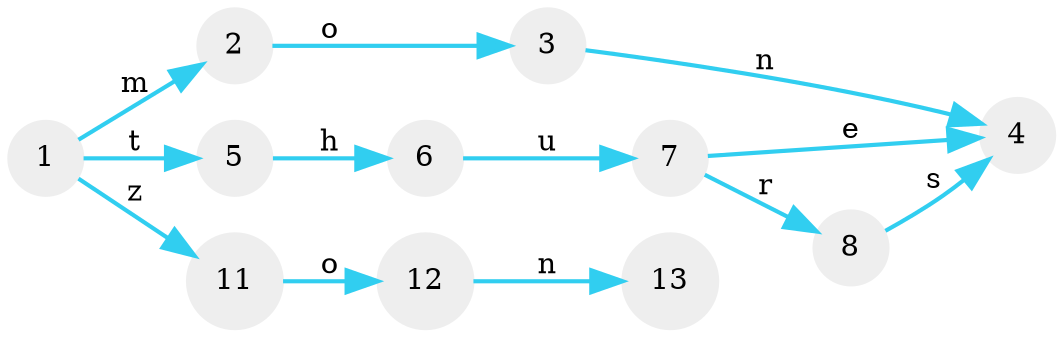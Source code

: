 digraph FST {
    rankdir=LR;
    node [shape=circle];
    node [style=filled];
    node [fillcolor="#EEEEEE"];
    node [color="#EEEEEE"];
    edge [color="#31CEF0"];
    edge [style="bold"];
    edge [arrowsize=1.5];
    1 -> 2 [label="m"];
    2 -> 3 [label="o"];
    3 -> 4 [label="n"];
    1 -> 5 [label="t"];
    5 -> 6 [label="h"];
    6 -> 7 [label="u"];
    7 -> 8 [label="r"];
    8 -> 4 [label="s"];
    7 -> 4 [label="e"];
    1 -> 11 [label="z"];
    11 -> 12 [label="o"];
    12 -> 13 [label="n"];
}